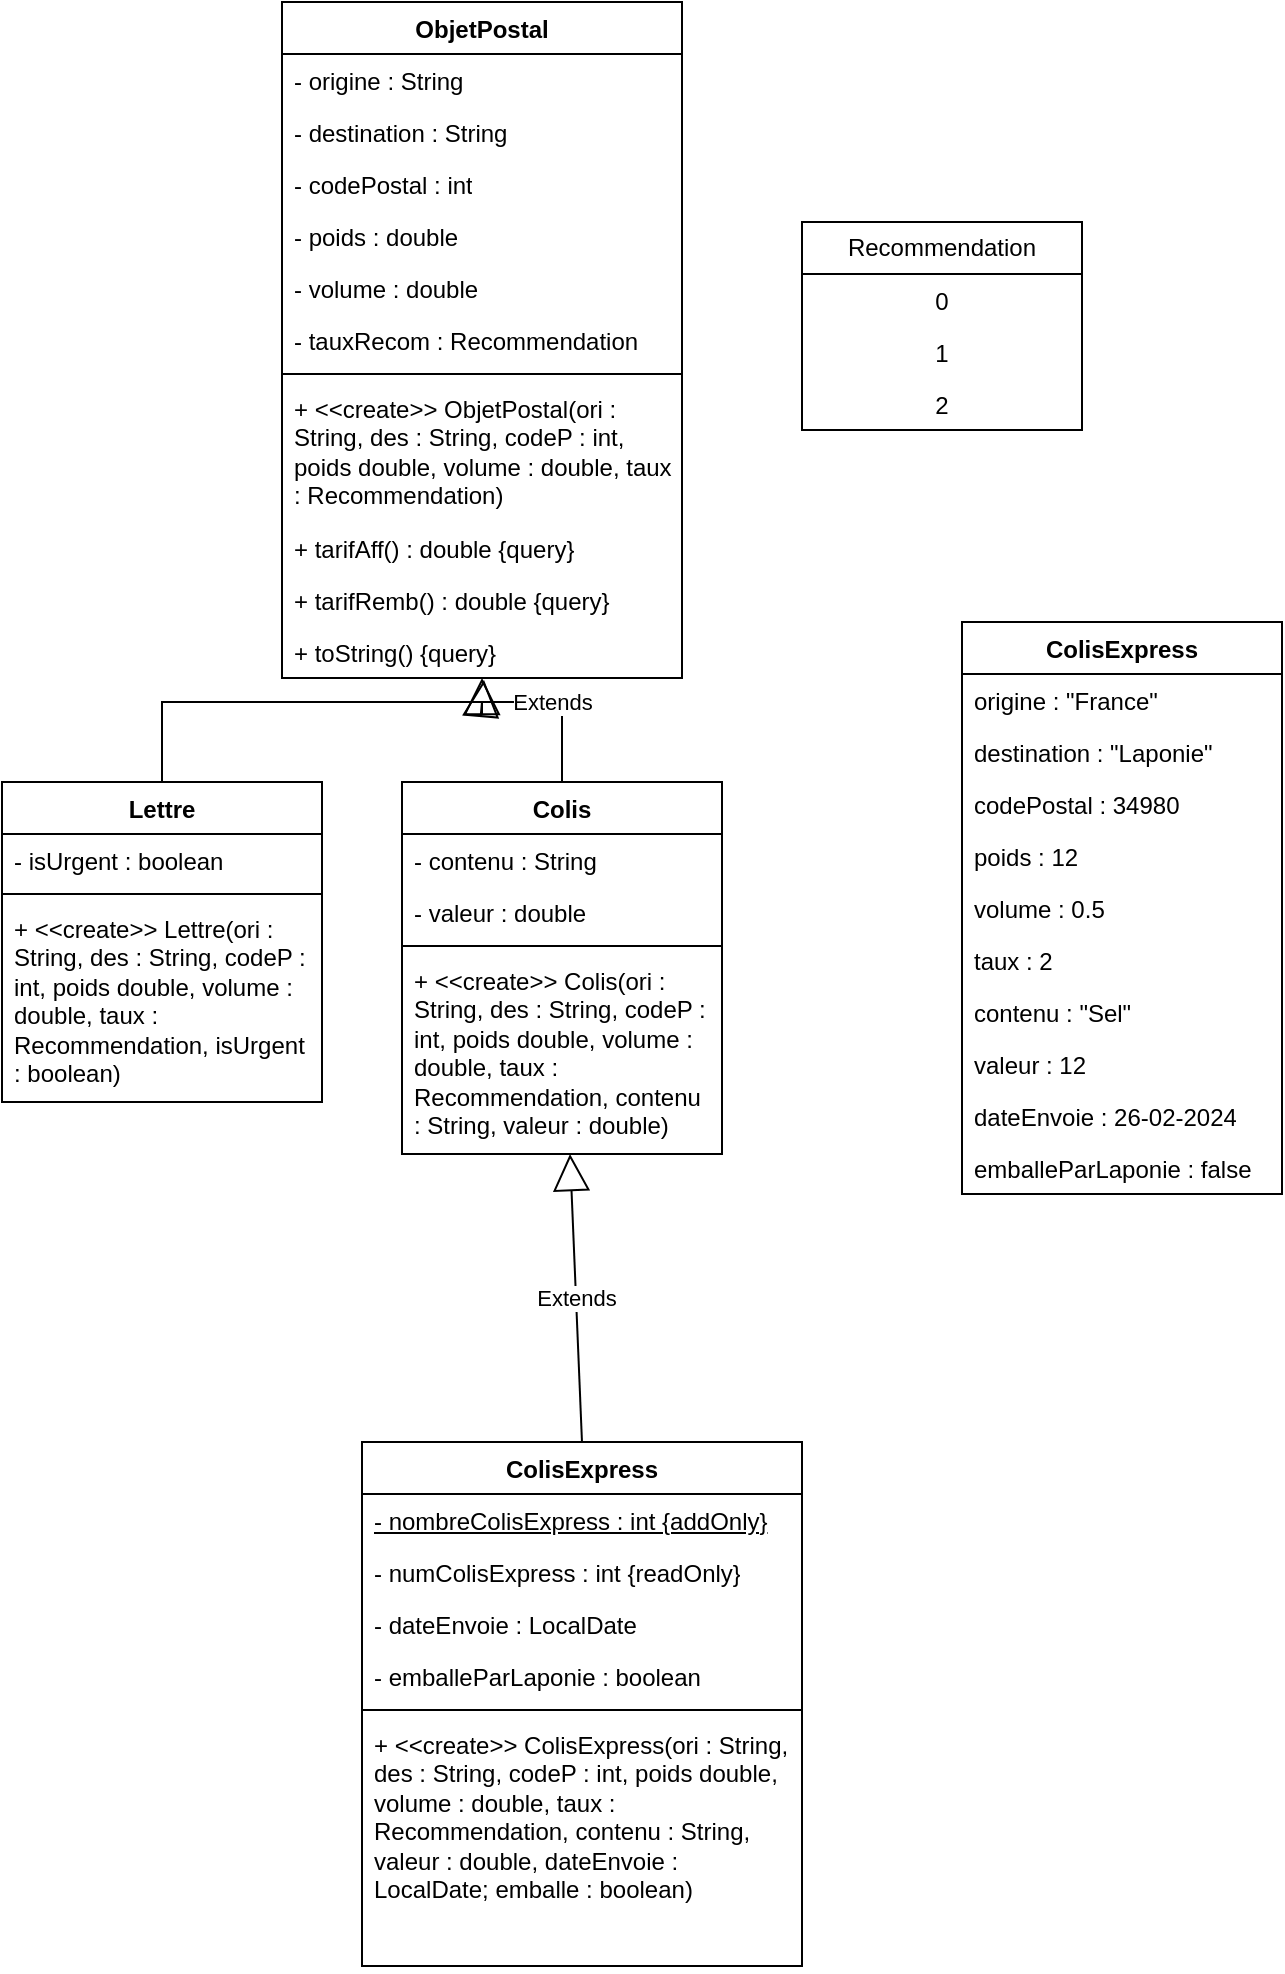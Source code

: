 <mxfile version="23.1.1" type="device">
  <diagram name="Page-1" id="HHqQeTKHzqVGIIFNzKew">
    <mxGraphModel dx="464" dy="671" grid="1" gridSize="10" guides="1" tooltips="1" connect="1" arrows="1" fold="1" page="1" pageScale="1" pageWidth="827" pageHeight="1169" math="0" shadow="0">
      <root>
        <mxCell id="0" />
        <mxCell id="1" parent="0" />
        <mxCell id="cZorp5vwhbO0fCoJWPsU-1" value="ObjetPostal" style="swimlane;fontStyle=1;align=center;verticalAlign=top;childLayout=stackLayout;horizontal=1;startSize=26;horizontalStack=0;resizeParent=1;resizeParentMax=0;resizeLast=0;collapsible=1;marginBottom=0;whiteSpace=wrap;html=1;" vertex="1" parent="1">
          <mxGeometry x="180" y="50" width="200" height="338" as="geometry" />
        </mxCell>
        <mxCell id="cZorp5vwhbO0fCoJWPsU-2" value="&lt;div&gt;- origine : String&lt;/div&gt;" style="text;strokeColor=none;fillColor=none;align=left;verticalAlign=top;spacingLeft=4;spacingRight=4;overflow=hidden;rotatable=0;points=[[0,0.5],[1,0.5]];portConstraint=eastwest;whiteSpace=wrap;html=1;" vertex="1" parent="cZorp5vwhbO0fCoJWPsU-1">
          <mxGeometry y="26" width="200" height="26" as="geometry" />
        </mxCell>
        <mxCell id="cZorp5vwhbO0fCoJWPsU-9" value="&lt;div&gt;- destination : String&lt;/div&gt;" style="text;strokeColor=none;fillColor=none;align=left;verticalAlign=top;spacingLeft=4;spacingRight=4;overflow=hidden;rotatable=0;points=[[0,0.5],[1,0.5]];portConstraint=eastwest;whiteSpace=wrap;html=1;" vertex="1" parent="cZorp5vwhbO0fCoJWPsU-1">
          <mxGeometry y="52" width="200" height="26" as="geometry" />
        </mxCell>
        <mxCell id="cZorp5vwhbO0fCoJWPsU-8" value="- codePostal : int" style="text;strokeColor=none;fillColor=none;align=left;verticalAlign=top;spacingLeft=4;spacingRight=4;overflow=hidden;rotatable=0;points=[[0,0.5],[1,0.5]];portConstraint=eastwest;whiteSpace=wrap;html=1;" vertex="1" parent="cZorp5vwhbO0fCoJWPsU-1">
          <mxGeometry y="78" width="200" height="26" as="geometry" />
        </mxCell>
        <mxCell id="cZorp5vwhbO0fCoJWPsU-7" value="- poids : double" style="text;strokeColor=none;fillColor=none;align=left;verticalAlign=top;spacingLeft=4;spacingRight=4;overflow=hidden;rotatable=0;points=[[0,0.5],[1,0.5]];portConstraint=eastwest;whiteSpace=wrap;html=1;" vertex="1" parent="cZorp5vwhbO0fCoJWPsU-1">
          <mxGeometry y="104" width="200" height="26" as="geometry" />
        </mxCell>
        <mxCell id="cZorp5vwhbO0fCoJWPsU-6" value="- volume : double" style="text;strokeColor=none;fillColor=none;align=left;verticalAlign=top;spacingLeft=4;spacingRight=4;overflow=hidden;rotatable=0;points=[[0,0.5],[1,0.5]];portConstraint=eastwest;whiteSpace=wrap;html=1;" vertex="1" parent="cZorp5vwhbO0fCoJWPsU-1">
          <mxGeometry y="130" width="200" height="26" as="geometry" />
        </mxCell>
        <mxCell id="cZorp5vwhbO0fCoJWPsU-5" value="- tauxRecom : Recommendation" style="text;strokeColor=none;fillColor=none;align=left;verticalAlign=top;spacingLeft=4;spacingRight=4;overflow=hidden;rotatable=0;points=[[0,0.5],[1,0.5]];portConstraint=eastwest;whiteSpace=wrap;html=1;" vertex="1" parent="cZorp5vwhbO0fCoJWPsU-1">
          <mxGeometry y="156" width="200" height="26" as="geometry" />
        </mxCell>
        <mxCell id="cZorp5vwhbO0fCoJWPsU-3" value="" style="line;strokeWidth=1;fillColor=none;align=left;verticalAlign=middle;spacingTop=-1;spacingLeft=3;spacingRight=3;rotatable=0;labelPosition=right;points=[];portConstraint=eastwest;strokeColor=inherit;" vertex="1" parent="cZorp5vwhbO0fCoJWPsU-1">
          <mxGeometry y="182" width="200" height="8" as="geometry" />
        </mxCell>
        <mxCell id="cZorp5vwhbO0fCoJWPsU-72" value="&lt;div&gt;+ &amp;lt;&amp;lt;create&amp;gt;&amp;gt; ObjetPostal(ori : String, des : String, codeP : int, poids double, volume : double, taux : Recommendation)&lt;/div&gt;" style="text;strokeColor=none;fillColor=none;align=left;verticalAlign=top;spacingLeft=4;spacingRight=4;overflow=hidden;rotatable=0;points=[[0,0.5],[1,0.5]];portConstraint=eastwest;whiteSpace=wrap;html=1;" vertex="1" parent="cZorp5vwhbO0fCoJWPsU-1">
          <mxGeometry y="190" width="200" height="70" as="geometry" />
        </mxCell>
        <mxCell id="cZorp5vwhbO0fCoJWPsU-4" value="+ tarifAff() : double {query}" style="text;strokeColor=none;fillColor=none;align=left;verticalAlign=top;spacingLeft=4;spacingRight=4;overflow=hidden;rotatable=0;points=[[0,0.5],[1,0.5]];portConstraint=eastwest;whiteSpace=wrap;html=1;" vertex="1" parent="cZorp5vwhbO0fCoJWPsU-1">
          <mxGeometry y="260" width="200" height="26" as="geometry" />
        </mxCell>
        <mxCell id="cZorp5vwhbO0fCoJWPsU-14" value="+ tarifRemb() : double {query}" style="text;strokeColor=none;fillColor=none;align=left;verticalAlign=top;spacingLeft=4;spacingRight=4;overflow=hidden;rotatable=0;points=[[0,0.5],[1,0.5]];portConstraint=eastwest;whiteSpace=wrap;html=1;" vertex="1" parent="cZorp5vwhbO0fCoJWPsU-1">
          <mxGeometry y="286" width="200" height="26" as="geometry" />
        </mxCell>
        <mxCell id="cZorp5vwhbO0fCoJWPsU-15" value="+ toString() {query}" style="text;strokeColor=none;fillColor=none;align=left;verticalAlign=top;spacingLeft=4;spacingRight=4;overflow=hidden;rotatable=0;points=[[0,0.5],[1,0.5]];portConstraint=eastwest;whiteSpace=wrap;html=1;" vertex="1" parent="cZorp5vwhbO0fCoJWPsU-1">
          <mxGeometry y="312" width="200" height="26" as="geometry" />
        </mxCell>
        <mxCell id="cZorp5vwhbO0fCoJWPsU-10" value="Recommendation" style="swimlane;fontStyle=0;childLayout=stackLayout;horizontal=1;startSize=26;fillColor=none;horizontalStack=0;resizeParent=1;resizeParentMax=0;resizeLast=0;collapsible=1;marginBottom=0;whiteSpace=wrap;html=1;" vertex="1" parent="1">
          <mxGeometry x="440" y="160" width="140" height="104" as="geometry" />
        </mxCell>
        <mxCell id="cZorp5vwhbO0fCoJWPsU-11" value="0" style="text;strokeColor=none;fillColor=none;align=center;verticalAlign=top;spacingLeft=4;spacingRight=4;overflow=hidden;rotatable=0;points=[[0,0.5],[1,0.5]];portConstraint=eastwest;whiteSpace=wrap;html=1;" vertex="1" parent="cZorp5vwhbO0fCoJWPsU-10">
          <mxGeometry y="26" width="140" height="26" as="geometry" />
        </mxCell>
        <mxCell id="cZorp5vwhbO0fCoJWPsU-12" value="1" style="text;strokeColor=none;fillColor=none;align=center;verticalAlign=top;spacingLeft=4;spacingRight=4;overflow=hidden;rotatable=0;points=[[0,0.5],[1,0.5]];portConstraint=eastwest;whiteSpace=wrap;html=1;" vertex="1" parent="cZorp5vwhbO0fCoJWPsU-10">
          <mxGeometry y="52" width="140" height="26" as="geometry" />
        </mxCell>
        <mxCell id="cZorp5vwhbO0fCoJWPsU-13" value="2" style="text;strokeColor=none;fillColor=none;align=center;verticalAlign=top;spacingLeft=4;spacingRight=4;overflow=hidden;rotatable=0;points=[[0,0.5],[1,0.5]];portConstraint=eastwest;whiteSpace=wrap;html=1;" vertex="1" parent="cZorp5vwhbO0fCoJWPsU-10">
          <mxGeometry y="78" width="140" height="26" as="geometry" />
        </mxCell>
        <mxCell id="cZorp5vwhbO0fCoJWPsU-16" value="Lettre" style="swimlane;fontStyle=1;align=center;verticalAlign=top;childLayout=stackLayout;horizontal=1;startSize=26;horizontalStack=0;resizeParent=1;resizeParentMax=0;resizeLast=0;collapsible=1;marginBottom=0;whiteSpace=wrap;html=1;" vertex="1" parent="1">
          <mxGeometry x="40" y="440" width="160" height="160" as="geometry" />
        </mxCell>
        <mxCell id="cZorp5vwhbO0fCoJWPsU-17" value="- isUrgent : boolean" style="text;strokeColor=none;fillColor=none;align=left;verticalAlign=top;spacingLeft=4;spacingRight=4;overflow=hidden;rotatable=0;points=[[0,0.5],[1,0.5]];portConstraint=eastwest;whiteSpace=wrap;html=1;" vertex="1" parent="cZorp5vwhbO0fCoJWPsU-16">
          <mxGeometry y="26" width="160" height="26" as="geometry" />
        </mxCell>
        <mxCell id="cZorp5vwhbO0fCoJWPsU-63" value="" style="line;strokeWidth=1;fillColor=none;align=left;verticalAlign=middle;spacingTop=-1;spacingLeft=3;spacingRight=3;rotatable=0;labelPosition=right;points=[];portConstraint=eastwest;strokeColor=inherit;" vertex="1" parent="cZorp5vwhbO0fCoJWPsU-16">
          <mxGeometry y="52" width="160" height="8" as="geometry" />
        </mxCell>
        <mxCell id="cZorp5vwhbO0fCoJWPsU-66" value="+ &amp;lt;&amp;lt;create&amp;gt;&amp;gt; Lettre(ori : String, des : String, codeP : int, poids double, volume : double, taux : Recommendation, isUrgent : boolean)" style="text;strokeColor=none;fillColor=none;align=left;verticalAlign=top;spacingLeft=4;spacingRight=4;overflow=hidden;rotatable=0;points=[[0,0.5],[1,0.5]];portConstraint=eastwest;whiteSpace=wrap;html=1;" vertex="1" parent="cZorp5vwhbO0fCoJWPsU-16">
          <mxGeometry y="60" width="160" height="100" as="geometry" />
        </mxCell>
        <mxCell id="cZorp5vwhbO0fCoJWPsU-20" value="Extends" style="endArrow=block;endSize=16;endFill=0;rounded=0;exitX=0.5;exitY=0;exitDx=0;exitDy=0;html=1;textOpacity=0;" edge="1" parent="1" source="cZorp5vwhbO0fCoJWPsU-16" target="cZorp5vwhbO0fCoJWPsU-15">
          <mxGeometry x="-0.372" y="51" width="160" relative="1" as="geometry">
            <mxPoint x="330" y="380" as="sourcePoint" />
            <mxPoint x="490" y="380" as="targetPoint" />
            <Array as="points">
              <mxPoint x="120" y="400" />
              <mxPoint x="280" y="400" />
            </Array>
            <mxPoint as="offset" />
          </mxGeometry>
        </mxCell>
        <mxCell id="cZorp5vwhbO0fCoJWPsU-21" value="Colis" style="swimlane;fontStyle=1;align=center;verticalAlign=top;childLayout=stackLayout;horizontal=1;startSize=26;horizontalStack=0;resizeParent=1;resizeParentMax=0;resizeLast=0;collapsible=1;marginBottom=0;whiteSpace=wrap;html=1;" vertex="1" parent="1">
          <mxGeometry x="240" y="440" width="160" height="186" as="geometry" />
        </mxCell>
        <mxCell id="cZorp5vwhbO0fCoJWPsU-22" value="- contenu : String" style="text;strokeColor=none;fillColor=none;align=left;verticalAlign=top;spacingLeft=4;spacingRight=4;overflow=hidden;rotatable=0;points=[[0,0.5],[1,0.5]];portConstraint=eastwest;whiteSpace=wrap;html=1;" vertex="1" parent="cZorp5vwhbO0fCoJWPsU-21">
          <mxGeometry y="26" width="160" height="26" as="geometry" />
        </mxCell>
        <mxCell id="cZorp5vwhbO0fCoJWPsU-25" value="- valeur : double" style="text;strokeColor=none;fillColor=none;align=left;verticalAlign=top;spacingLeft=4;spacingRight=4;overflow=hidden;rotatable=0;points=[[0,0.5],[1,0.5]];portConstraint=eastwest;whiteSpace=wrap;html=1;" vertex="1" parent="cZorp5vwhbO0fCoJWPsU-21">
          <mxGeometry y="52" width="160" height="26" as="geometry" />
        </mxCell>
        <mxCell id="cZorp5vwhbO0fCoJWPsU-64" value="" style="line;strokeWidth=1;fillColor=none;align=left;verticalAlign=middle;spacingTop=-1;spacingLeft=3;spacingRight=3;rotatable=0;labelPosition=right;points=[];portConstraint=eastwest;strokeColor=inherit;" vertex="1" parent="cZorp5vwhbO0fCoJWPsU-21">
          <mxGeometry y="78" width="160" height="8" as="geometry" />
        </mxCell>
        <mxCell id="cZorp5vwhbO0fCoJWPsU-67" value="+ &amp;lt;&amp;lt;create&amp;gt;&amp;gt; Colis(ori : String, des : String, codeP : int, poids double, volume : double, taux : Recommendation, contenu : String, valeur : double)" style="text;strokeColor=none;fillColor=none;align=left;verticalAlign=top;spacingLeft=4;spacingRight=4;overflow=hidden;rotatable=0;points=[[0,0.5],[1,0.5]];portConstraint=eastwest;whiteSpace=wrap;html=1;" vertex="1" parent="cZorp5vwhbO0fCoJWPsU-21">
          <mxGeometry y="86" width="160" height="100" as="geometry" />
        </mxCell>
        <mxCell id="cZorp5vwhbO0fCoJWPsU-38" value="ColisExpress" style="swimlane;fontStyle=1;align=center;verticalAlign=top;childLayout=stackLayout;horizontal=1;startSize=26;horizontalStack=0;resizeParent=1;resizeParentMax=0;resizeLast=0;collapsible=1;marginBottom=0;whiteSpace=wrap;html=1;" vertex="1" parent="1">
          <mxGeometry x="220" y="770" width="220" height="262" as="geometry" />
        </mxCell>
        <mxCell id="cZorp5vwhbO0fCoJWPsU-69" value="&lt;u&gt;- nombreColisExpress : int {addOnly}&lt;/u&gt;" style="text;strokeColor=none;fillColor=none;align=left;verticalAlign=top;spacingLeft=4;spacingRight=4;overflow=hidden;rotatable=0;points=[[0,0.5],[1,0.5]];portConstraint=eastwest;whiteSpace=wrap;html=1;" vertex="1" parent="cZorp5vwhbO0fCoJWPsU-38">
          <mxGeometry y="26" width="220" height="26" as="geometry" />
        </mxCell>
        <mxCell id="cZorp5vwhbO0fCoJWPsU-71" value="- numColisExpress : int {readOnly}" style="text;strokeColor=none;fillColor=none;align=left;verticalAlign=top;spacingLeft=4;spacingRight=4;overflow=hidden;rotatable=0;points=[[0,0.5],[1,0.5]];portConstraint=eastwest;whiteSpace=wrap;html=1;" vertex="1" parent="cZorp5vwhbO0fCoJWPsU-38">
          <mxGeometry y="52" width="220" height="26" as="geometry" />
        </mxCell>
        <mxCell id="cZorp5vwhbO0fCoJWPsU-39" value="- dateEnvoie : LocalDate" style="text;strokeColor=none;fillColor=none;align=left;verticalAlign=top;spacingLeft=4;spacingRight=4;overflow=hidden;rotatable=0;points=[[0,0.5],[1,0.5]];portConstraint=eastwest;whiteSpace=wrap;html=1;" vertex="1" parent="cZorp5vwhbO0fCoJWPsU-38">
          <mxGeometry y="78" width="220" height="26" as="geometry" />
        </mxCell>
        <mxCell id="cZorp5vwhbO0fCoJWPsU-44" value="- emballeParLaponie : boolean" style="text;strokeColor=none;fillColor=none;align=left;verticalAlign=top;spacingLeft=4;spacingRight=4;overflow=hidden;rotatable=0;points=[[0,0.5],[1,0.5]];portConstraint=eastwest;whiteSpace=wrap;html=1;" vertex="1" parent="cZorp5vwhbO0fCoJWPsU-38">
          <mxGeometry y="104" width="220" height="26" as="geometry" />
        </mxCell>
        <mxCell id="cZorp5vwhbO0fCoJWPsU-65" value="" style="line;strokeWidth=1;fillColor=none;align=left;verticalAlign=middle;spacingTop=-1;spacingLeft=3;spacingRight=3;rotatable=0;labelPosition=right;points=[];portConstraint=eastwest;strokeColor=inherit;" vertex="1" parent="cZorp5vwhbO0fCoJWPsU-38">
          <mxGeometry y="130" width="220" height="8" as="geometry" />
        </mxCell>
        <mxCell id="cZorp5vwhbO0fCoJWPsU-68" value="+ &amp;lt;&amp;lt;create&amp;gt;&amp;gt; ColisExpress(ori : String, des : String, codeP : int, poids double, volume : double, taux : Recommendation, contenu : String, valeur : double, dateEnvoie : LocalDate; emballe : boolean)" style="text;strokeColor=none;fillColor=none;align=left;verticalAlign=top;spacingLeft=4;spacingRight=4;overflow=hidden;rotatable=0;points=[[0,0.5],[1,0.5]];portConstraint=eastwest;whiteSpace=wrap;html=1;" vertex="1" parent="cZorp5vwhbO0fCoJWPsU-38">
          <mxGeometry y="138" width="220" height="124" as="geometry" />
        </mxCell>
        <mxCell id="cZorp5vwhbO0fCoJWPsU-48" value="Extends" style="endArrow=block;endSize=16;endFill=0;html=1;rounded=0;exitX=0.5;exitY=0;exitDx=0;exitDy=0;entryX=0.505;entryY=1.038;entryDx=0;entryDy=0;entryPerimeter=0;" edge="1" parent="1" source="cZorp5vwhbO0fCoJWPsU-21" target="cZorp5vwhbO0fCoJWPsU-15">
          <mxGeometry width="160" relative="1" as="geometry">
            <mxPoint x="410" y="380" as="sourcePoint" />
            <mxPoint x="310" y="360" as="targetPoint" />
            <Array as="points">
              <mxPoint x="320" y="400" />
              <mxPoint x="280" y="400" />
            </Array>
          </mxGeometry>
        </mxCell>
        <mxCell id="cZorp5vwhbO0fCoJWPsU-49" value="Extends" style="endArrow=block;endSize=16;endFill=0;html=1;rounded=0;exitX=0.5;exitY=0;exitDx=0;exitDy=0;entryX=0.525;entryY=1;entryDx=0;entryDy=0;entryPerimeter=0;" edge="1" parent="1" source="cZorp5vwhbO0fCoJWPsU-38" target="cZorp5vwhbO0fCoJWPsU-67">
          <mxGeometry width="160" relative="1" as="geometry">
            <mxPoint x="290" y="570" as="sourcePoint" />
            <mxPoint x="450" y="570" as="targetPoint" />
          </mxGeometry>
        </mxCell>
        <mxCell id="cZorp5vwhbO0fCoJWPsU-50" value="ColisExpress" style="swimlane;fontStyle=1;align=center;verticalAlign=top;childLayout=stackLayout;horizontal=1;startSize=26;horizontalStack=0;resizeParent=1;resizeParentMax=0;resizeLast=0;collapsible=1;marginBottom=0;whiteSpace=wrap;html=1;" vertex="1" parent="1">
          <mxGeometry x="520" y="360" width="160" height="286" as="geometry" />
        </mxCell>
        <mxCell id="cZorp5vwhbO0fCoJWPsU-51" value="origine : &quot;France&quot;" style="text;strokeColor=none;fillColor=none;align=left;verticalAlign=top;spacingLeft=4;spacingRight=4;overflow=hidden;rotatable=0;points=[[0,0.5],[1,0.5]];portConstraint=eastwest;whiteSpace=wrap;html=1;" vertex="1" parent="cZorp5vwhbO0fCoJWPsU-50">
          <mxGeometry y="26" width="160" height="26" as="geometry" />
        </mxCell>
        <mxCell id="cZorp5vwhbO0fCoJWPsU-54" value="destination : &quot;Laponie&quot;" style="text;strokeColor=none;fillColor=none;align=left;verticalAlign=top;spacingLeft=4;spacingRight=4;overflow=hidden;rotatable=0;points=[[0,0.5],[1,0.5]];portConstraint=eastwest;whiteSpace=wrap;html=1;" vertex="1" parent="cZorp5vwhbO0fCoJWPsU-50">
          <mxGeometry y="52" width="160" height="26" as="geometry" />
        </mxCell>
        <mxCell id="cZorp5vwhbO0fCoJWPsU-55" value="codePostal : 34980" style="text;strokeColor=none;fillColor=none;align=left;verticalAlign=top;spacingLeft=4;spacingRight=4;overflow=hidden;rotatable=0;points=[[0,0.5],[1,0.5]];portConstraint=eastwest;whiteSpace=wrap;html=1;" vertex="1" parent="cZorp5vwhbO0fCoJWPsU-50">
          <mxGeometry y="78" width="160" height="26" as="geometry" />
        </mxCell>
        <mxCell id="cZorp5vwhbO0fCoJWPsU-56" value="poids : 12" style="text;strokeColor=none;fillColor=none;align=left;verticalAlign=top;spacingLeft=4;spacingRight=4;overflow=hidden;rotatable=0;points=[[0,0.5],[1,0.5]];portConstraint=eastwest;whiteSpace=wrap;html=1;" vertex="1" parent="cZorp5vwhbO0fCoJWPsU-50">
          <mxGeometry y="104" width="160" height="26" as="geometry" />
        </mxCell>
        <mxCell id="cZorp5vwhbO0fCoJWPsU-57" value="volume : 0.5" style="text;strokeColor=none;fillColor=none;align=left;verticalAlign=top;spacingLeft=4;spacingRight=4;overflow=hidden;rotatable=0;points=[[0,0.5],[1,0.5]];portConstraint=eastwest;whiteSpace=wrap;html=1;" vertex="1" parent="cZorp5vwhbO0fCoJWPsU-50">
          <mxGeometry y="130" width="160" height="26" as="geometry" />
        </mxCell>
        <mxCell id="cZorp5vwhbO0fCoJWPsU-58" value="taux : 2" style="text;strokeColor=none;fillColor=none;align=left;verticalAlign=top;spacingLeft=4;spacingRight=4;overflow=hidden;rotatable=0;points=[[0,0.5],[1,0.5]];portConstraint=eastwest;whiteSpace=wrap;html=1;" vertex="1" parent="cZorp5vwhbO0fCoJWPsU-50">
          <mxGeometry y="156" width="160" height="26" as="geometry" />
        </mxCell>
        <mxCell id="cZorp5vwhbO0fCoJWPsU-59" value="contenu : &quot;Sel&quot;" style="text;strokeColor=none;fillColor=none;align=left;verticalAlign=top;spacingLeft=4;spacingRight=4;overflow=hidden;rotatable=0;points=[[0,0.5],[1,0.5]];portConstraint=eastwest;whiteSpace=wrap;html=1;" vertex="1" parent="cZorp5vwhbO0fCoJWPsU-50">
          <mxGeometry y="182" width="160" height="26" as="geometry" />
        </mxCell>
        <mxCell id="cZorp5vwhbO0fCoJWPsU-60" value="valeur : 12" style="text;strokeColor=none;fillColor=none;align=left;verticalAlign=top;spacingLeft=4;spacingRight=4;overflow=hidden;rotatable=0;points=[[0,0.5],[1,0.5]];portConstraint=eastwest;whiteSpace=wrap;html=1;" vertex="1" parent="cZorp5vwhbO0fCoJWPsU-50">
          <mxGeometry y="208" width="160" height="26" as="geometry" />
        </mxCell>
        <mxCell id="cZorp5vwhbO0fCoJWPsU-61" value="dateEnvoie : 26-02-2024" style="text;strokeColor=none;fillColor=none;align=left;verticalAlign=top;spacingLeft=4;spacingRight=4;overflow=hidden;rotatable=0;points=[[0,0.5],[1,0.5]];portConstraint=eastwest;whiteSpace=wrap;html=1;" vertex="1" parent="cZorp5vwhbO0fCoJWPsU-50">
          <mxGeometry y="234" width="160" height="26" as="geometry" />
        </mxCell>
        <mxCell id="cZorp5vwhbO0fCoJWPsU-62" value="emballeParLaponie : false" style="text;strokeColor=none;fillColor=none;align=left;verticalAlign=top;spacingLeft=4;spacingRight=4;overflow=hidden;rotatable=0;points=[[0,0.5],[1,0.5]];portConstraint=eastwest;whiteSpace=wrap;html=1;" vertex="1" parent="cZorp5vwhbO0fCoJWPsU-50">
          <mxGeometry y="260" width="160" height="26" as="geometry" />
        </mxCell>
      </root>
    </mxGraphModel>
  </diagram>
</mxfile>
